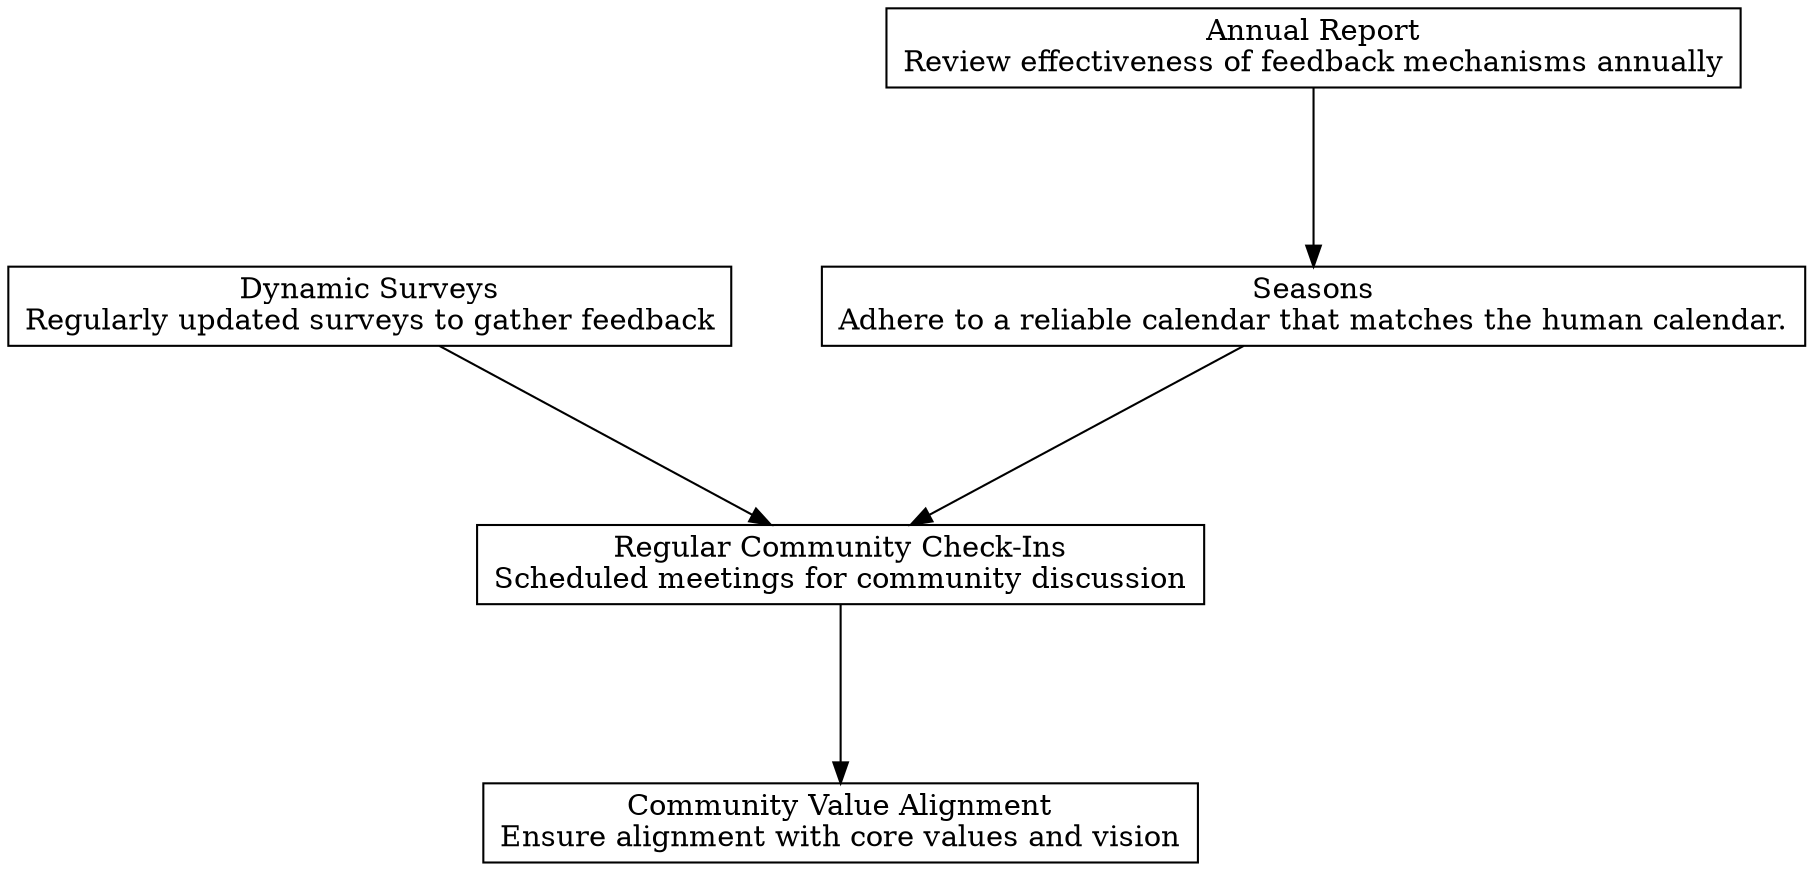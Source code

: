 digraph "" {
	graph [nodesep=0.6,
		rankdir=TB,
		ranksep=1.2
	];
	node [label="\N",
		shape=box
	];
	"Community Value Alignment"	[label="Community Value Alignment\nEnsure alignment with core values and vision"];
	"Regular Community Check-Ins"	[label="Regular Community Check-Ins\nScheduled meetings for community discussion"];
	"Regular Community Check-Ins" -> "Community Value Alignment";
	"Dynamic Surveys"	[label="Dynamic Surveys\nRegularly updated surveys to gather feedback"];
	"Dynamic Surveys" -> "Regular Community Check-Ins";
	Seasons	[label="Seasons\nAdhere to a reliable calendar that matches the human calendar.\n"];
	Seasons -> "Regular Community Check-Ins";
	"Annual Report"	[label="Annual Report\nReview effectiveness of feedback mechanisms annually"];
	"Annual Report" -> Seasons;
}
